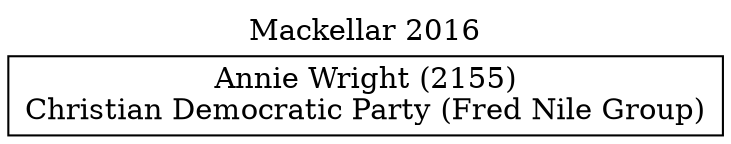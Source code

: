 // House preference flow
digraph "Annie Wright (2155)_Mackellar_2016" {
	graph [label="Mackellar 2016" labelloc=t mclimit=10]
	node [shape=box]
	"Annie Wright (2155)" [label="Annie Wright (2155)
Christian Democratic Party (Fred Nile Group)"]
}
